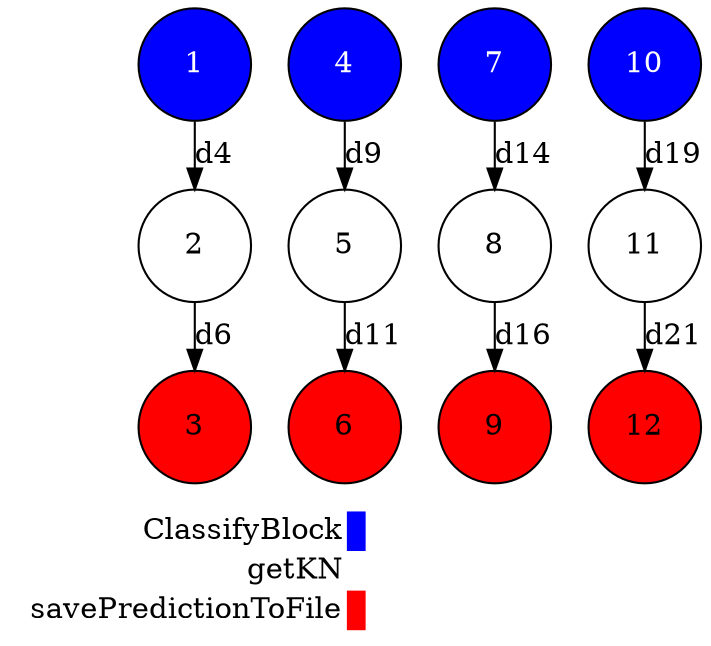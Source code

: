 digraph {
  rankdir=TB;
  labeljust="l";
  subgraph dependence_graph {
    ranksep=0.20;
    node[height=0.75];

1[shape=circle, style=filled fillcolor="#0000ff" fontcolor="#ffffff"];
2[shape=circle, style=filled fillcolor="#ffffff" fontcolor="#000000"];
1 -> 2[ label="d4" ];
3[shape=circle, style=filled fillcolor="#ff0000" fontcolor="#000000"];
2 -> 3[ label="d6" ];
4[shape=circle, style=filled fillcolor="#0000ff" fontcolor="#ffffff"];
5[shape=circle, style=filled fillcolor="#ffffff" fontcolor="#000000"];
4 -> 5[ label="d9" ];
6[shape=circle, style=filled fillcolor="#ff0000" fontcolor="#000000"];
5 -> 6[ label="d11" ];
7[shape=circle, style=filled fillcolor="#0000ff" fontcolor="#ffffff"];
8[shape=circle, style=filled fillcolor="#ffffff" fontcolor="#000000"];
7 -> 8[ label="d14" ];
9[shape=circle, style=filled fillcolor="#ff0000" fontcolor="#000000"];
8 -> 9[ label="d16" ];
10[shape=circle, style=filled fillcolor="#0000ff" fontcolor="#ffffff"];
11[shape=circle, style=filled fillcolor="#ffffff" fontcolor="#000000"];
10 -> 11[ label="d19" ];
12[shape=circle, style=filled fillcolor="#ff0000" fontcolor="#000000"];
11 -> 12[ label="d21" ];  }
  subgraph legend {
    rank=sink;
    node [shape=plaintext, height=0.75];
    ranksep=0.20;
    label = "Legend";
    key [label=<
      <table border="0" cellpadding="2" cellspacing="0" cellborder="0">
<tr>
<td align="right">ClassifyBlock</td>
<td bgcolor="#0000ff">&nbsp;</td>
</tr>
<tr>
<td align="right">getKN</td>
<td bgcolor="#ffffff">&nbsp;</td>
</tr>
<tr>
<td align="right">savePredictionToFile</td>
<td bgcolor="#ff0000">&nbsp;</td>
</tr>
      </table>
    >]
  }
}
